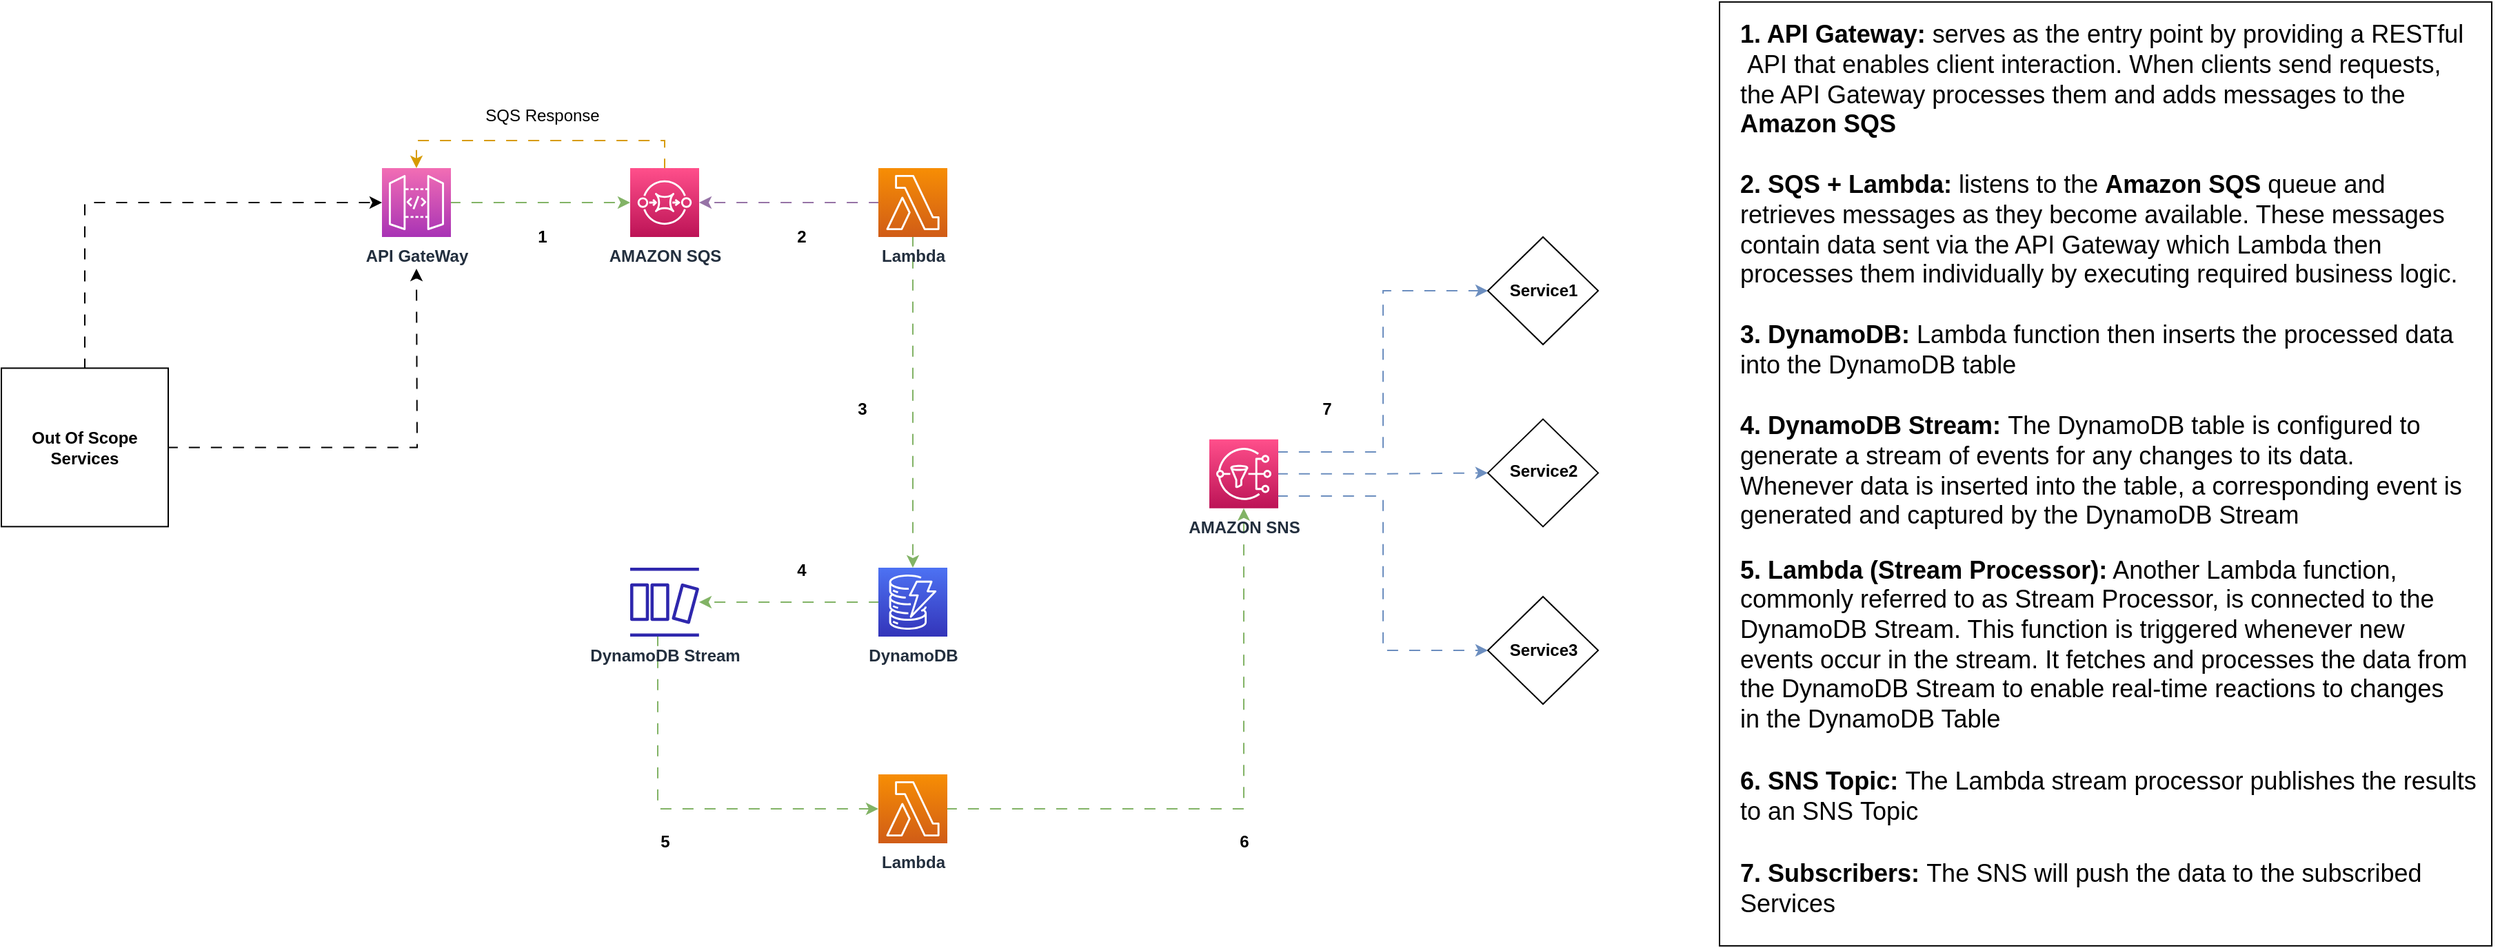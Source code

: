 <mxfile version="21.6.5" type="device">
  <diagram name="Page-1" id="PxPx_drkSDnXfGhCuVSE">
    <mxGraphModel dx="2390" dy="1338" grid="0" gridSize="10" guides="1" tooltips="1" connect="1" arrows="1" fold="1" page="1" pageScale="1" pageWidth="2336" pageHeight="1654" background="none" math="0" shadow="0">
      <root>
        <mxCell id="0" />
        <mxCell id="1" parent="0" />
        <mxCell id="v7WM9_xpIUzTVtWNqfrQ-12" style="edgeStyle=orthogonalEdgeStyle;rounded=0;orthogonalLoop=1;jettySize=auto;html=1;fillColor=#d5e8d4;strokeColor=#82b366;flowAnimation=1;" parent="1" source="v7WM9_xpIUzTVtWNqfrQ-3" target="v7WM9_xpIUzTVtWNqfrQ-4" edge="1">
          <mxGeometry relative="1" as="geometry" />
        </mxCell>
        <mxCell id="v7WM9_xpIUzTVtWNqfrQ-3" value="&lt;b&gt;API GateWay&lt;/b&gt;" style="sketch=0;points=[[0,0,0],[0.25,0,0],[0.5,0,0],[0.75,0,0],[1,0,0],[0,1,0],[0.25,1,0],[0.5,1,0],[0.75,1,0],[1,1,0],[0,0.25,0],[0,0.5,0],[0,0.75,0],[1,0.25,0],[1,0.5,0],[1,0.75,0]];outlineConnect=0;fontColor=#232F3E;gradientColor=#F26DB4;gradientDirection=north;fillColor=#A833B5;strokeColor=#ffffff;dashed=0;verticalLabelPosition=bottom;verticalAlign=top;align=center;html=1;fontSize=12;fontStyle=0;aspect=fixed;shape=mxgraph.aws4.resourceIcon;resIcon=mxgraph.aws4.api_gateway;" parent="1" vertex="1">
          <mxGeometry x="562" y="500" width="50" height="50" as="geometry" />
        </mxCell>
        <mxCell id="v7WM9_xpIUzTVtWNqfrQ-22" style="edgeStyle=orthogonalEdgeStyle;rounded=0;orthogonalLoop=1;jettySize=auto;html=1;entryX=0.5;entryY=0;entryDx=0;entryDy=0;entryPerimeter=0;fillColor=#ffe6cc;strokeColor=#d79b00;flowAnimation=1;" parent="1" source="v7WM9_xpIUzTVtWNqfrQ-4" target="v7WM9_xpIUzTVtWNqfrQ-3" edge="1">
          <mxGeometry relative="1" as="geometry">
            <Array as="points">
              <mxPoint x="767" y="480" />
              <mxPoint x="587" y="480" />
            </Array>
          </mxGeometry>
        </mxCell>
        <mxCell id="v7WM9_xpIUzTVtWNqfrQ-4" value="&lt;b&gt;AMAZON SQS&lt;/b&gt;" style="sketch=0;points=[[0,0,0],[0.25,0,0],[0.5,0,0],[0.75,0,0],[1,0,0],[0,1,0],[0.25,1,0],[0.5,1,0],[0.75,1,0],[1,1,0],[0,0.25,0],[0,0.5,0],[0,0.75,0],[1,0.25,0],[1,0.5,0],[1,0.75,0]];outlineConnect=0;fontColor=#232F3E;gradientColor=#FF4F8B;gradientDirection=north;fillColor=#BC1356;strokeColor=#ffffff;dashed=0;verticalLabelPosition=bottom;verticalAlign=top;align=center;html=1;fontSize=12;fontStyle=0;aspect=fixed;shape=mxgraph.aws4.resourceIcon;resIcon=mxgraph.aws4.sqs;" parent="1" vertex="1">
          <mxGeometry x="742" y="500" width="50" height="50" as="geometry" />
        </mxCell>
        <mxCell id="v7WM9_xpIUzTVtWNqfrQ-17" style="edgeStyle=orthogonalEdgeStyle;rounded=0;orthogonalLoop=1;jettySize=auto;html=1;fillColor=#d5e8d4;strokeColor=#82b366;flowAnimation=1;" parent="1" source="v7WM9_xpIUzTVtWNqfrQ-5" target="v7WM9_xpIUzTVtWNqfrQ-6" edge="1">
          <mxGeometry relative="1" as="geometry">
            <mxPoint x="947" y="660" as="targetPoint" />
          </mxGeometry>
        </mxCell>
        <mxCell id="v8YGqq4dFVz6GY9GY3do-14" style="edgeStyle=orthogonalEdgeStyle;rounded=0;orthogonalLoop=1;jettySize=auto;html=1;entryX=1;entryY=0.5;entryDx=0;entryDy=0;entryPerimeter=0;fillColor=#e1d5e7;strokeColor=#9673a6;flowAnimation=1;" parent="1" source="v7WM9_xpIUzTVtWNqfrQ-5" target="v7WM9_xpIUzTVtWNqfrQ-4" edge="1">
          <mxGeometry relative="1" as="geometry" />
        </mxCell>
        <mxCell id="v7WM9_xpIUzTVtWNqfrQ-5" value="&lt;b&gt;Lambda&lt;/b&gt;" style="sketch=0;points=[[0,0,0],[0.25,0,0],[0.5,0,0],[0.75,0,0],[1,0,0],[0,1,0],[0.25,1,0],[0.5,1,0],[0.75,1,0],[1,1,0],[0,0.25,0],[0,0.5,0],[0,0.75,0],[1,0.25,0],[1,0.5,0],[1,0.75,0]];outlineConnect=0;fontColor=#232F3E;gradientColor=#F78E04;gradientDirection=north;fillColor=#D05C17;strokeColor=#ffffff;dashed=0;verticalLabelPosition=bottom;verticalAlign=top;align=center;html=1;fontSize=12;fontStyle=0;aspect=fixed;shape=mxgraph.aws4.resourceIcon;resIcon=mxgraph.aws4.lambda;" parent="1" vertex="1">
          <mxGeometry x="922" y="500" width="50" height="50" as="geometry" />
        </mxCell>
        <mxCell id="v7WM9_xpIUzTVtWNqfrQ-16" style="edgeStyle=orthogonalEdgeStyle;rounded=0;orthogonalLoop=1;jettySize=auto;html=1;fillColor=#d5e8d4;strokeColor=#82b366;flowAnimation=1;" parent="1" source="v7WM9_xpIUzTVtWNqfrQ-6" target="v7WM9_xpIUzTVtWNqfrQ-8" edge="1">
          <mxGeometry relative="1" as="geometry" />
        </mxCell>
        <mxCell id="v7WM9_xpIUzTVtWNqfrQ-6" value="&lt;b&gt;DynamoDB&lt;/b&gt;" style="sketch=0;points=[[0,0,0],[0.25,0,0],[0.5,0,0],[0.75,0,0],[1,0,0],[0,1,0],[0.25,1,0],[0.5,1,0],[0.75,1,0],[1,1,0],[0,0.25,0],[0,0.5,0],[0,0.75,0],[1,0.25,0],[1,0.5,0],[1,0.75,0]];outlineConnect=0;fontColor=#232F3E;gradientColor=#4D72F3;gradientDirection=north;fillColor=#3334B9;strokeColor=#ffffff;dashed=0;verticalLabelPosition=bottom;verticalAlign=top;align=center;html=1;fontSize=12;fontStyle=0;aspect=fixed;shape=mxgraph.aws4.resourceIcon;resIcon=mxgraph.aws4.dynamodb;" parent="1" vertex="1">
          <mxGeometry x="922" y="790" width="50" height="50" as="geometry" />
        </mxCell>
        <mxCell id="v7WM9_xpIUzTVtWNqfrQ-18" style="edgeStyle=orthogonalEdgeStyle;rounded=0;orthogonalLoop=1;jettySize=auto;html=1;entryX=0;entryY=0.5;entryDx=0;entryDy=0;entryPerimeter=0;fillColor=#d5e8d4;strokeColor=#82b366;flowAnimation=1;" parent="1" target="v7WM9_xpIUzTVtWNqfrQ-9" edge="1">
          <mxGeometry relative="1" as="geometry">
            <mxPoint x="762" y="839.999" as="sourcePoint" />
            <mxPoint x="917" y="977.54" as="targetPoint" />
            <Array as="points">
              <mxPoint x="762" y="965" />
            </Array>
          </mxGeometry>
        </mxCell>
        <mxCell id="v7WM9_xpIUzTVtWNqfrQ-8" value="&lt;b&gt;DynamoDB Stream&lt;/b&gt;" style="sketch=0;outlineConnect=0;fontColor=#232F3E;gradientColor=none;fillColor=#2E27AD;strokeColor=none;dashed=0;verticalLabelPosition=bottom;verticalAlign=top;align=center;html=1;fontSize=12;fontStyle=0;aspect=fixed;pointerEvents=1;shape=mxgraph.aws4.dynamodb_stream;" parent="1" vertex="1">
          <mxGeometry x="742" y="790" width="50" height="50" as="geometry" />
        </mxCell>
        <mxCell id="v7WM9_xpIUzTVtWNqfrQ-19" style="edgeStyle=orthogonalEdgeStyle;rounded=0;orthogonalLoop=1;jettySize=auto;html=1;entryX=0.5;entryY=1;entryDx=0;entryDy=0;entryPerimeter=0;fillColor=#d5e8d4;strokeColor=#82b366;flowAnimation=1;" parent="1" source="v7WM9_xpIUzTVtWNqfrQ-9" target="v7WM9_xpIUzTVtWNqfrQ-11" edge="1">
          <mxGeometry relative="1" as="geometry" />
        </mxCell>
        <mxCell id="v7WM9_xpIUzTVtWNqfrQ-9" value="&lt;b&gt;Lambda&lt;/b&gt;" style="sketch=0;points=[[0,0,0],[0.25,0,0],[0.5,0,0],[0.75,0,0],[1,0,0],[0,1,0],[0.25,1,0],[0.5,1,0],[0.75,1,0],[1,1,0],[0,0.25,0],[0,0.5,0],[0,0.75,0],[1,0.25,0],[1,0.5,0],[1,0.75,0]];outlineConnect=0;fontColor=#232F3E;gradientColor=#F78E04;gradientDirection=north;fillColor=#D05C17;strokeColor=#ffffff;dashed=0;verticalLabelPosition=bottom;verticalAlign=top;align=center;html=1;fontSize=12;fontStyle=0;aspect=fixed;shape=mxgraph.aws4.resourceIcon;resIcon=mxgraph.aws4.lambda;" parent="1" vertex="1">
          <mxGeometry x="922" y="940" width="50" height="50" as="geometry" />
        </mxCell>
        <mxCell id="v7WM9_xpIUzTVtWNqfrQ-34" style="edgeStyle=orthogonalEdgeStyle;rounded=0;orthogonalLoop=1;jettySize=auto;html=1;entryX=0;entryY=0.5;entryDx=0;entryDy=0;fillColor=#dae8fc;strokeColor=#6c8ebf;flowAnimation=1;" parent="1" source="v7WM9_xpIUzTVtWNqfrQ-11" target="v7WM9_xpIUzTVtWNqfrQ-33" edge="1">
          <mxGeometry relative="1" as="geometry">
            <Array as="points">
              <mxPoint x="1288" y="706" />
              <mxPoint x="1288" y="589" />
            </Array>
          </mxGeometry>
        </mxCell>
        <mxCell id="v7WM9_xpIUzTVtWNqfrQ-37" style="edgeStyle=orthogonalEdgeStyle;rounded=0;orthogonalLoop=1;jettySize=auto;html=1;entryX=0;entryY=0.5;entryDx=0;entryDy=0;fillColor=#dae8fc;strokeColor=#6c8ebf;flowAnimation=1;" parent="1" source="v7WM9_xpIUzTVtWNqfrQ-11" target="v7WM9_xpIUzTVtWNqfrQ-32" edge="1">
          <mxGeometry relative="1" as="geometry" />
        </mxCell>
        <mxCell id="v8YGqq4dFVz6GY9GY3do-19" style="edgeStyle=orthogonalEdgeStyle;rounded=0;orthogonalLoop=1;jettySize=auto;html=1;entryX=0;entryY=0.5;entryDx=0;entryDy=0;flowAnimation=1;fillColor=#dae8fc;strokeColor=#6c8ebf;" parent="1" source="v7WM9_xpIUzTVtWNqfrQ-11" target="v7WM9_xpIUzTVtWNqfrQ-31" edge="1">
          <mxGeometry relative="1" as="geometry">
            <Array as="points">
              <mxPoint x="1288" y="738" />
              <mxPoint x="1288" y="850" />
            </Array>
          </mxGeometry>
        </mxCell>
        <mxCell id="v7WM9_xpIUzTVtWNqfrQ-11" value="&lt;b&gt;AMAZON SNS&lt;/b&gt;" style="sketch=0;points=[[0,0,0],[0.25,0,0],[0.5,0,0],[0.75,0,0],[1,0,0],[0,1,0],[0.25,1,0],[0.5,1,0],[0.75,1,0],[1,1,0],[0,0.25,0],[0,0.5,0],[0,0.75,0],[1,0.25,0],[1,0.5,0],[1,0.75,0]];outlineConnect=0;fontColor=#232F3E;gradientColor=#FF4F8B;gradientDirection=north;fillColor=#BC1356;strokeColor=#ffffff;dashed=0;verticalLabelPosition=bottom;verticalAlign=top;align=center;html=1;fontSize=12;fontStyle=0;aspect=fixed;shape=mxgraph.aws4.resourceIcon;resIcon=mxgraph.aws4.sns;" parent="1" vertex="1">
          <mxGeometry x="1162" y="696.93" width="50" height="50" as="geometry" />
        </mxCell>
        <mxCell id="v7WM9_xpIUzTVtWNqfrQ-25" value="&lt;b&gt;Service1&lt;/b&gt;" style="text;html=1;align=center;verticalAlign=middle;resizable=0;points=[];autosize=1;strokeColor=none;fillColor=none;" parent="1" vertex="1">
          <mxGeometry x="1369" y="574" width="70" height="30" as="geometry" />
        </mxCell>
        <mxCell id="v7WM9_xpIUzTVtWNqfrQ-27" value="&lt;b&gt;Service2&lt;/b&gt;" style="text;html=1;align=center;verticalAlign=middle;resizable=0;points=[];autosize=1;strokeColor=none;fillColor=none;" parent="1" vertex="1">
          <mxGeometry x="1369" y="705.19" width="70" height="30" as="geometry" />
        </mxCell>
        <mxCell id="v7WM9_xpIUzTVtWNqfrQ-29" value="&lt;b&gt;Service3&lt;/b&gt;" style="text;html=1;align=center;verticalAlign=middle;resizable=0;points=[];autosize=1;strokeColor=none;fillColor=none;" parent="1" vertex="1">
          <mxGeometry x="1369" y="835.0" width="70" height="30" as="geometry" />
        </mxCell>
        <mxCell id="v7WM9_xpIUzTVtWNqfrQ-31" value="" style="rhombus;whiteSpace=wrap;html=1;fillColor=none;" parent="1" vertex="1">
          <mxGeometry x="1364" y="811" width="80" height="78" as="geometry" />
        </mxCell>
        <mxCell id="v7WM9_xpIUzTVtWNqfrQ-32" value="" style="rhombus;whiteSpace=wrap;html=1;fillColor=none;" parent="1" vertex="1">
          <mxGeometry x="1364" y="682.19" width="80" height="78" as="geometry" />
        </mxCell>
        <mxCell id="v7WM9_xpIUzTVtWNqfrQ-33" value="" style="rhombus;whiteSpace=wrap;html=1;fillColor=none;" parent="1" vertex="1">
          <mxGeometry x="1364" y="550" width="80" height="78" as="geometry" />
        </mxCell>
        <mxCell id="v7WM9_xpIUzTVtWNqfrQ-38" value="&lt;b&gt;1&lt;/b&gt;" style="text;html=1;align=center;verticalAlign=middle;resizable=0;points=[];autosize=1;strokeColor=none;fillColor=none;" parent="1" vertex="1">
          <mxGeometry x="665.5" y="537" width="25" height="26" as="geometry" />
        </mxCell>
        <mxCell id="v7WM9_xpIUzTVtWNqfrQ-39" value="SQS Response" style="text;html=1;align=center;verticalAlign=middle;resizable=0;points=[];autosize=1;strokeColor=none;fillColor=none;" parent="1" vertex="1">
          <mxGeometry x="627.5" y="449" width="101" height="26" as="geometry" />
        </mxCell>
        <mxCell id="v7WM9_xpIUzTVtWNqfrQ-40" value="&lt;b&gt;2&lt;/b&gt;" style="text;html=1;align=center;verticalAlign=middle;resizable=0;points=[];autosize=1;strokeColor=none;fillColor=none;" parent="1" vertex="1">
          <mxGeometry x="853" y="537" width="25" height="26" as="geometry" />
        </mxCell>
        <mxCell id="v7WM9_xpIUzTVtWNqfrQ-41" value="&lt;b&gt;3&lt;/b&gt;" style="text;html=1;align=center;verticalAlign=middle;resizable=0;points=[];autosize=1;strokeColor=none;fillColor=none;" parent="1" vertex="1">
          <mxGeometry x="897" y="662" width="25" height="26" as="geometry" />
        </mxCell>
        <mxCell id="v7WM9_xpIUzTVtWNqfrQ-43" value="&lt;b&gt;4&lt;/b&gt;" style="text;html=1;align=center;verticalAlign=middle;resizable=0;points=[];autosize=1;strokeColor=none;fillColor=none;" parent="1" vertex="1">
          <mxGeometry x="853" y="779" width="25" height="26" as="geometry" />
        </mxCell>
        <mxCell id="v7WM9_xpIUzTVtWNqfrQ-44" value="&lt;b&gt;5&lt;/b&gt;" style="text;html=1;align=center;verticalAlign=middle;resizable=0;points=[];autosize=1;strokeColor=none;fillColor=none;" parent="1" vertex="1">
          <mxGeometry x="754.5" y="976" width="25" height="26" as="geometry" />
        </mxCell>
        <mxCell id="v7WM9_xpIUzTVtWNqfrQ-45" value="&lt;b&gt;6&lt;/b&gt;" style="text;html=1;align=center;verticalAlign=middle;resizable=0;points=[];autosize=1;strokeColor=none;fillColor=none;" parent="1" vertex="1">
          <mxGeometry x="1174.5" y="976" width="25" height="26" as="geometry" />
        </mxCell>
        <mxCell id="v7WM9_xpIUzTVtWNqfrQ-46" value="&lt;b&gt;7&lt;/b&gt;" style="text;html=1;align=center;verticalAlign=middle;resizable=0;points=[];autosize=1;strokeColor=none;fillColor=none;" parent="1" vertex="1">
          <mxGeometry x="1234" y="662" width="25" height="26" as="geometry" />
        </mxCell>
        <mxCell id="v8YGqq4dFVz6GY9GY3do-2" style="edgeStyle=orthogonalEdgeStyle;rounded=0;orthogonalLoop=1;jettySize=auto;html=1;entryX=0;entryY=0.5;entryDx=0;entryDy=0;entryPerimeter=0;flowAnimation=1;" parent="1" source="v8YGqq4dFVz6GY9GY3do-1" target="v7WM9_xpIUzTVtWNqfrQ-3" edge="1">
          <mxGeometry relative="1" as="geometry">
            <Array as="points">
              <mxPoint x="347" y="525" />
            </Array>
          </mxGeometry>
        </mxCell>
        <mxCell id="v8YGqq4dFVz6GY9GY3do-3" style="edgeStyle=orthogonalEdgeStyle;rounded=0;orthogonalLoop=1;jettySize=auto;html=1;flowAnimation=1;" parent="1" source="v8YGqq4dFVz6GY9GY3do-1" edge="1">
          <mxGeometry relative="1" as="geometry">
            <mxPoint x="587" y="573" as="targetPoint" />
          </mxGeometry>
        </mxCell>
        <mxCell id="v8YGqq4dFVz6GY9GY3do-6" value="" style="whiteSpace=wrap;html=1;align=left;" parent="1" vertex="1">
          <mxGeometry x="1532" y="379.43" width="560" height="685" as="geometry" />
        </mxCell>
        <mxCell id="v8YGqq4dFVz6GY9GY3do-1" value="&lt;b&gt;Out Of Scope&lt;br&gt;Services&lt;/b&gt;" style="whiteSpace=wrap;html=1;" parent="1" vertex="1">
          <mxGeometry x="286" y="645.19" width="121" height="115" as="geometry" />
        </mxCell>
        <mxCell id="v8YGqq4dFVz6GY9GY3do-7" value="&lt;font style=&quot;font-size: 18px;&quot;&gt;&lt;b&gt;1. API Gateway:&lt;/b&gt;&amp;nbsp;serves as the entry point by providing&amp;nbsp;a RESTful&lt;br&gt;&amp;nbsp;API that enables client interaction. When clients send requests,&lt;br&gt;the API Gateway processes them and adds messages to the&lt;br&gt;&lt;b&gt;Amazon SQS&lt;/b&gt;&lt;br&gt;&lt;/font&gt;" style="text;html=1;align=left;verticalAlign=middle;resizable=0;points=[];autosize=1;strokeColor=none;fillColor=none;" parent="1" vertex="1">
          <mxGeometry x="1545" y="386.93" width="543" height="98" as="geometry" />
        </mxCell>
        <mxCell id="v8YGqq4dFVz6GY9GY3do-8" value="&lt;div style=&quot;&quot;&gt;&lt;span style=&quot;font-size: 18px;&quot;&gt;&lt;b&gt;3. DynamoDB:&amp;nbsp;&lt;/b&gt;Lambda function then inserts the processed data&amp;nbsp;&lt;/span&gt;&lt;/div&gt;&lt;div style=&quot;&quot;&gt;&lt;span style=&quot;font-size: 18px;&quot;&gt;into the&amp;nbsp;&lt;/span&gt;&lt;span style=&quot;background-color: initial; font-size: 18px;&quot;&gt;DynamoDB&lt;b&gt;&amp;nbsp;&lt;/b&gt;&lt;/span&gt;&lt;span style=&quot;background-color: initial; font-size: 18px;&quot;&gt;table&lt;/span&gt;&lt;/div&gt;" style="text;html=1;align=left;verticalAlign=middle;resizable=0;points=[];autosize=1;strokeColor=none;fillColor=none;" parent="1" vertex="1">
          <mxGeometry x="1545" y="604.12" width="540" height="55" as="geometry" />
        </mxCell>
        <mxCell id="v8YGqq4dFVz6GY9GY3do-9" value="&lt;div style=&quot;&quot;&gt;&lt;span style=&quot;font-size: 18px;&quot;&gt;&lt;b&gt;2. SQS + Lambda:&lt;/b&gt;&amp;nbsp;listens to the &lt;b&gt;Amazon SQS&lt;/b&gt; queue and&lt;/span&gt;&lt;/div&gt;&lt;div style=&quot;&quot;&gt;&lt;span style=&quot;font-size: 18px;&quot;&gt;retrieves messages as they become available. These&amp;nbsp;&lt;/span&gt;&lt;span style=&quot;font-size: 18px; background-color: initial;&quot;&gt;messages&lt;/span&gt;&lt;/div&gt;&lt;div style=&quot;&quot;&gt;&lt;span style=&quot;font-size: 18px; background-color: initial;&quot;&gt;contain data sent via the API Gateway which Lambda then&lt;/span&gt;&lt;/div&gt;&lt;div style=&quot;&quot;&gt;&lt;span style=&quot;font-size: 18px;&quot;&gt;processes them individually by executing required business&amp;nbsp;&lt;/span&gt;&lt;span style=&quot;font-size: 18px; background-color: initial;&quot;&gt;logic.&lt;/span&gt;&lt;/div&gt;" style="text;html=1;align=left;verticalAlign=middle;resizable=0;points=[];autosize=1;strokeColor=none;fillColor=none;" parent="1" vertex="1">
          <mxGeometry x="1545" y="496.43" width="538" height="98" as="geometry" />
        </mxCell>
        <mxCell id="v8YGqq4dFVz6GY9GY3do-10" value="&lt;div style=&quot;&quot;&gt;&lt;b style=&quot;font-size: 18px; background-color: initial;&quot;&gt;4. DynamoDB Stream:&lt;/b&gt;&lt;b style=&quot;font-size: 18px; background-color: initial;&quot;&gt;&amp;nbsp;&lt;/b&gt;&lt;span style=&quot;font-size: 18px; background-color: initial;&quot;&gt;The DynamoDB table is configured to&lt;/span&gt;&lt;/div&gt;&lt;div style=&quot;&quot;&gt;&lt;span style=&quot;font-size: 18px; background-color: initial;&quot;&gt;generate a stream of&amp;nbsp;&lt;/span&gt;&lt;span style=&quot;background-color: initial; font-size: 18px;&quot;&gt;events for any changes to its data.&lt;/span&gt;&lt;/div&gt;&lt;div style=&quot;&quot;&gt;&lt;span style=&quot;background-color: initial; font-size: 18px;&quot;&gt;Whenever data is inserted into&amp;nbsp;&lt;/span&gt;&lt;span style=&quot;background-color: initial; font-size: 18px;&quot;&gt;the table, a corresponding event is&lt;/span&gt;&lt;/div&gt;&lt;div style=&quot;&quot;&gt;&lt;span style=&quot;background-color: initial; font-size: 18px;&quot;&gt;generated and captured by the&amp;nbsp;&lt;/span&gt;&lt;span style=&quot;background-color: initial; font-size: 18px;&quot;&gt;DynamoDB Stream&lt;/span&gt;&lt;/div&gt;" style="text;html=1;align=left;verticalAlign=middle;resizable=0;points=[];autosize=1;strokeColor=none;fillColor=none;" parent="1" vertex="1">
          <mxGeometry x="1545" y="670.62" width="541" height="98" as="geometry" />
        </mxCell>
        <mxCell id="v8YGqq4dFVz6GY9GY3do-12" value="&lt;div style=&quot;&quot;&gt;&lt;span style=&quot;font-size: 18px; background-color: initial;&quot;&gt;&lt;b&gt;5.&lt;/b&gt;&amp;nbsp;&lt;b&gt;Lambda (Stream Processor):&lt;/b&gt; Another Lambda function,&lt;/span&gt;&lt;/div&gt;&lt;div style=&quot;&quot;&gt;&lt;span style=&quot;font-size: 18px; background-color: initial;&quot;&gt;commonly referred to as Stream&amp;nbsp;&lt;/span&gt;&lt;span style=&quot;background-color: initial; font-size: 18px;&quot;&gt;Processor&lt;/span&gt;&lt;span style=&quot;background-color: initial; font-size: 18px;&quot;&gt;, is connected to the&lt;/span&gt;&lt;/div&gt;&lt;div style=&quot;&quot;&gt;&lt;span style=&quot;background-color: initial; font-size: 18px;&quot;&gt;DynamoDB Stream. This function&amp;nbsp;&lt;/span&gt;&lt;span style=&quot;background-color: initial; font-size: 18px;&quot;&gt;is triggered whenever new&lt;/span&gt;&lt;/div&gt;&lt;div style=&quot;&quot;&gt;&lt;span style=&quot;background-color: initial; font-size: 18px;&quot;&gt;events occur in the stream. It fetches&amp;nbsp;&lt;/span&gt;&lt;span style=&quot;background-color: initial; font-size: 18px;&quot;&gt;and processes the data from&lt;/span&gt;&lt;/div&gt;&lt;div style=&quot;&quot;&gt;&lt;span style=&quot;background-color: initial; font-size: 18px;&quot;&gt;the DynamoDB Stream to enable&amp;nbsp;&lt;/span&gt;&lt;span style=&quot;background-color: initial; font-size: 18px;&quot;&gt;real-time reactions to changes&lt;/span&gt;&lt;/div&gt;&lt;div style=&quot;&quot;&gt;&lt;span style=&quot;background-color: initial; font-size: 18px;&quot;&gt;in the DynamoDB Table&lt;/span&gt;&lt;/div&gt;" style="text;html=1;align=left;verticalAlign=middle;resizable=0;points=[];autosize=1;strokeColor=none;fillColor=none;" parent="1" vertex="1">
          <mxGeometry x="1545" y="775.43" width="545" height="142" as="geometry" />
        </mxCell>
        <mxCell id="v8YGqq4dFVz6GY9GY3do-13" value="&lt;div style=&quot;&quot;&gt;&lt;span style=&quot;font-size: 18px; background-color: initial;&quot;&gt;&lt;b&gt;7. Subscribers:&lt;/b&gt;&amp;nbsp;The SNS will push the data to the subscribed&lt;/span&gt;&lt;/div&gt;&lt;div style=&quot;&quot;&gt;&lt;span style=&quot;font-size: 18px; background-color: initial;&quot;&gt;Services&lt;/span&gt;&lt;/div&gt;" style="text;html=1;align=left;verticalAlign=middle;resizable=0;points=[];autosize=1;strokeColor=none;fillColor=none;" parent="1" vertex="1">
          <mxGeometry x="1545" y="995.43" width="512" height="55" as="geometry" />
        </mxCell>
        <mxCell id="v8YGqq4dFVz6GY9GY3do-15" value="&lt;div style=&quot;&quot;&gt;&lt;span style=&quot;font-size: 18px; background-color: initial;&quot;&gt;&lt;b&gt;6. SNS Topic:&lt;/b&gt;&amp;nbsp;The Lambda stream processor publishes the results&lt;/span&gt;&lt;/div&gt;&lt;div style=&quot;&quot;&gt;&lt;span style=&quot;font-size: 18px; background-color: initial;&quot;&gt;to an SNS&amp;nbsp;&lt;/span&gt;&lt;span style=&quot;background-color: initial; font-size: 18px;&quot;&gt;Topic&amp;nbsp;&lt;/span&gt;&lt;/div&gt;" style="text;html=1;align=left;verticalAlign=middle;resizable=0;points=[];autosize=1;strokeColor=none;fillColor=none;" parent="1" vertex="1">
          <mxGeometry x="1545" y="928.43" width="552" height="55" as="geometry" />
        </mxCell>
      </root>
    </mxGraphModel>
  </diagram>
</mxfile>
